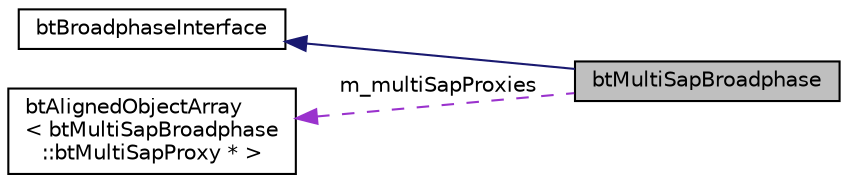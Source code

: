 digraph "btMultiSapBroadphase"
{
  edge [fontname="Helvetica",fontsize="10",labelfontname="Helvetica",labelfontsize="10"];
  node [fontname="Helvetica",fontsize="10",shape=record];
  rankdir="LR";
  Node1 [label="btMultiSapBroadphase",height=0.2,width=0.4,color="black", fillcolor="grey75", style="filled", fontcolor="black"];
  Node2 -> Node1 [dir="back",color="midnightblue",fontsize="10",style="solid",fontname="Helvetica"];
  Node2 [label="btBroadphaseInterface",height=0.2,width=0.4,color="black", fillcolor="white", style="filled",URL="$classbt_broadphase_interface.html"];
  Node3 -> Node1 [dir="back",color="darkorchid3",fontsize="10",style="dashed",label=" m_multiSapProxies" ,fontname="Helvetica"];
  Node3 [label="btAlignedObjectArray\l\< btMultiSapBroadphase\l::btMultiSapProxy * \>",height=0.2,width=0.4,color="black", fillcolor="white", style="filled",URL="$classbt_aligned_object_array.html"];
}
